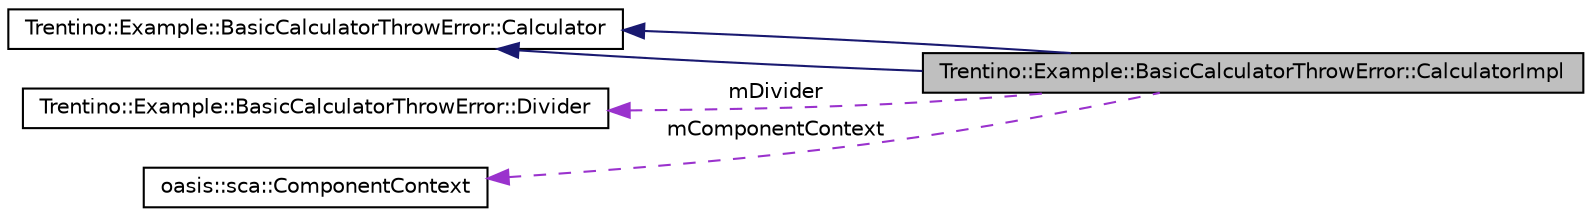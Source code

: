 digraph G
{
  edge [fontname="Helvetica",fontsize="10",labelfontname="Helvetica",labelfontsize="10"];
  node [fontname="Helvetica",fontsize="10",shape=record];
  rankdir="LR";
  Node1 [label="Trentino::Example::BasicCalculatorThrowError::CalculatorImpl",height=0.2,width=0.4,color="black", fillcolor="grey75", style="filled" fontcolor="black"];
  Node2 -> Node1 [dir="back",color="midnightblue",fontsize="10",style="solid",fontname="Helvetica"];
  Node2 [label="Trentino::Example::BasicCalculatorThrowError::Calculator",height=0.2,width=0.4,color="black", fillcolor="white", style="filled",URL="$class_trentino_1_1_example_1_1_basic_calculator_throw_error_1_1_calculator.html",tooltip="Calculator interface testcode."];
  Node2 -> Node1 [dir="back",color="midnightblue",fontsize="10",style="solid",fontname="Helvetica"];
  Node3 -> Node1 [dir="back",color="darkorchid3",fontsize="10",style="dashed",label=" mDivider" ,fontname="Helvetica"];
  Node3 [label="Trentino::Example::BasicCalculatorThrowError::Divider",height=0.2,width=0.4,color="black", fillcolor="white", style="filled",URL="$class_trentino_1_1_example_1_1_basic_calculator_throw_error_1_1_divider.html",tooltip="Divider interface testcode."];
  Node4 -> Node1 [dir="back",color="darkorchid3",fontsize="10",style="dashed",label=" mComponentContext" ,fontname="Helvetica"];
  Node4 [label="oasis::sca::ComponentContext",height=0.2,width=0.4,color="black", fillcolor="white", style="filled",URL="$classoasis_1_1sca_1_1_component_context.html",tooltip="ComponentContext interface testcode."];
}
